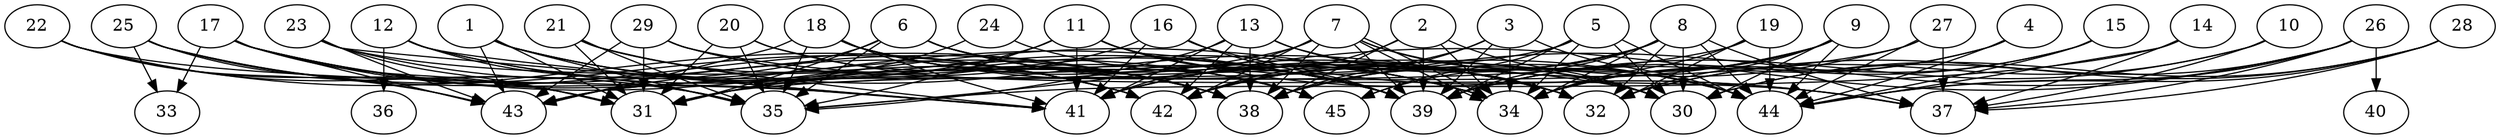 // DAG automatically generated by daggen at Thu Oct  3 14:07:25 2019
// ./daggen --dot -n 45 --ccr 0.3 --fat 0.9 --regular 0.9 --density 0.5 --mindata 5242880 --maxdata 52428800 
digraph G {
  1 [size="53551787", alpha="0.19", expect_size="16065536"] 
  1 -> 31 [size ="16065536"]
  1 -> 34 [size ="16065536"]
  1 -> 35 [size ="16065536"]
  1 -> 39 [size ="16065536"]
  1 -> 43 [size ="16065536"]
  1 -> 45 [size ="16065536"]
  2 [size="157767680", alpha="0.12", expect_size="47330304"] 
  2 -> 30 [size ="47330304"]
  2 -> 34 [size ="47330304"]
  2 -> 38 [size ="47330304"]
  2 -> 39 [size ="47330304"]
  2 -> 42 [size ="47330304"]
  3 [size="41878187", alpha="0.11", expect_size="12563456"] 
  3 -> 34 [size ="12563456"]
  3 -> 38 [size ="12563456"]
  3 -> 39 [size ="12563456"]
  3 -> 42 [size ="12563456"]
  3 -> 44 [size ="12563456"]
  4 [size="51647147", alpha="0.07", expect_size="15494144"] 
  4 -> 34 [size ="15494144"]
  4 -> 39 [size ="15494144"]
  4 -> 44 [size ="15494144"]
  5 [size="65283413", alpha="0.14", expect_size="19585024"] 
  5 -> 30 [size ="19585024"]
  5 -> 34 [size ="19585024"]
  5 -> 39 [size ="19585024"]
  5 -> 43 [size ="19585024"]
  5 -> 44 [size ="19585024"]
  5 -> 45 [size ="19585024"]
  6 [size="85729280", alpha="0.03", expect_size="25718784"] 
  6 -> 31 [size ="25718784"]
  6 -> 32 [size ="25718784"]
  6 -> 34 [size ="25718784"]
  6 -> 35 [size ="25718784"]
  6 -> 43 [size ="25718784"]
  6 -> 44 [size ="25718784"]
  6 -> 45 [size ="25718784"]
  7 [size="129604267", alpha="0.12", expect_size="38881280"] 
  7 -> 30 [size ="38881280"]
  7 -> 34 [size ="38881280"]
  7 -> 34 [size ="38881280"]
  7 -> 35 [size ="38881280"]
  7 -> 38 [size ="38881280"]
  7 -> 39 [size ="38881280"]
  7 -> 41 [size ="38881280"]
  7 -> 42 [size ="38881280"]
  7 -> 44 [size ="38881280"]
  8 [size="53998933", alpha="0.13", expect_size="16199680"] 
  8 -> 30 [size ="16199680"]
  8 -> 32 [size ="16199680"]
  8 -> 34 [size ="16199680"]
  8 -> 37 [size ="16199680"]
  8 -> 38 [size ="16199680"]
  8 -> 39 [size ="16199680"]
  8 -> 41 [size ="16199680"]
  8 -> 42 [size ="16199680"]
  8 -> 44 [size ="16199680"]
  8 -> 45 [size ="16199680"]
  9 [size="52811093", alpha="0.07", expect_size="15843328"] 
  9 -> 30 [size ="15843328"]
  9 -> 32 [size ="15843328"]
  9 -> 34 [size ="15843328"]
  9 -> 38 [size ="15843328"]
  9 -> 41 [size ="15843328"]
  9 -> 44 [size ="15843328"]
  10 [size="164802560", alpha="0.13", expect_size="49440768"] 
  10 -> 32 [size ="49440768"]
  10 -> 37 [size ="49440768"]
  10 -> 39 [size ="49440768"]
  11 [size="99587413", alpha="0.04", expect_size="29876224"] 
  11 -> 31 [size ="29876224"]
  11 -> 35 [size ="29876224"]
  11 -> 37 [size ="29876224"]
  11 -> 39 [size ="29876224"]
  11 -> 41 [size ="29876224"]
  11 -> 44 [size ="29876224"]
  12 [size="94621013", alpha="0.18", expect_size="28386304"] 
  12 -> 35 [size ="28386304"]
  12 -> 36 [size ="28386304"]
  12 -> 38 [size ="28386304"]
  12 -> 39 [size ="28386304"]
  12 -> 41 [size ="28386304"]
  13 [size="30190933", alpha="0.05", expect_size="9057280"] 
  13 -> 32 [size ="9057280"]
  13 -> 35 [size ="9057280"]
  13 -> 38 [size ="9057280"]
  13 -> 41 [size ="9057280"]
  13 -> 42 [size ="9057280"]
  13 -> 44 [size ="9057280"]
  14 [size="114834773", alpha="0.13", expect_size="34450432"] 
  14 -> 35 [size ="34450432"]
  14 -> 37 [size ="34450432"]
  14 -> 44 [size ="34450432"]
  15 [size="171407360", alpha="0.02", expect_size="51422208"] 
  15 -> 34 [size ="51422208"]
  15 -> 39 [size ="51422208"]
  15 -> 44 [size ="51422208"]
  16 [size="126412800", alpha="0.01", expect_size="37923840"] 
  16 -> 31 [size ="37923840"]
  16 -> 37 [size ="37923840"]
  16 -> 39 [size ="37923840"]
  16 -> 41 [size ="37923840"]
  17 [size="149568853", alpha="0.14", expect_size="44870656"] 
  17 -> 31 [size ="44870656"]
  17 -> 33 [size ="44870656"]
  17 -> 34 [size ="44870656"]
  17 -> 38 [size ="44870656"]
  17 -> 39 [size ="44870656"]
  17 -> 41 [size ="44870656"]
  17 -> 43 [size ="44870656"]
  18 [size="89152853", alpha="0.04", expect_size="26745856"] 
  18 -> 30 [size ="26745856"]
  18 -> 34 [size ="26745856"]
  18 -> 35 [size ="26745856"]
  18 -> 38 [size ="26745856"]
  18 -> 39 [size ="26745856"]
  18 -> 41 [size ="26745856"]
  18 -> 43 [size ="26745856"]
  19 [size="35136853", alpha="0.08", expect_size="10541056"] 
  19 -> 32 [size ="10541056"]
  19 -> 34 [size ="10541056"]
  19 -> 43 [size ="10541056"]
  19 -> 44 [size ="10541056"]
  20 [size="88285867", alpha="0.01", expect_size="26485760"] 
  20 -> 31 [size ="26485760"]
  20 -> 32 [size ="26485760"]
  20 -> 35 [size ="26485760"]
  20 -> 38 [size ="26485760"]
  21 [size="36908373", alpha="0.19", expect_size="11072512"] 
  21 -> 31 [size ="11072512"]
  21 -> 32 [size ="11072512"]
  21 -> 35 [size ="11072512"]
  21 -> 41 [size ="11072512"]
  21 -> 42 [size ="11072512"]
  22 [size="67911680", alpha="0.14", expect_size="20373504"] 
  22 -> 31 [size ="20373504"]
  22 -> 35 [size ="20373504"]
  22 -> 41 [size ="20373504"]
  22 -> 42 [size ="20373504"]
  22 -> 43 [size ="20373504"]
  23 [size="55265280", alpha="0.13", expect_size="16579584"] 
  23 -> 30 [size ="16579584"]
  23 -> 31 [size ="16579584"]
  23 -> 41 [size ="16579584"]
  23 -> 42 [size ="16579584"]
  23 -> 43 [size ="16579584"]
  24 [size="92542293", alpha="0.15", expect_size="27762688"] 
  24 -> 31 [size ="27762688"]
  24 -> 32 [size ="27762688"]
  25 [size="34283520", alpha="0.04", expect_size="10285056"] 
  25 -> 33 [size ="10285056"]
  25 -> 35 [size ="10285056"]
  25 -> 38 [size ="10285056"]
  25 -> 42 [size ="10285056"]
  25 -> 43 [size ="10285056"]
  26 [size="48001707", alpha="0.02", expect_size="14400512"] 
  26 -> 30 [size ="14400512"]
  26 -> 37 [size ="14400512"]
  26 -> 38 [size ="14400512"]
  26 -> 40 [size ="14400512"]
  26 -> 41 [size ="14400512"]
  26 -> 44 [size ="14400512"]
  27 [size="57774080", alpha="0.14", expect_size="17332224"] 
  27 -> 31 [size ="17332224"]
  27 -> 37 [size ="17332224"]
  27 -> 42 [size ="17332224"]
  27 -> 44 [size ="17332224"]
  28 [size="167642453", alpha="0.10", expect_size="50292736"] 
  28 -> 30 [size ="50292736"]
  28 -> 32 [size ="50292736"]
  28 -> 37 [size ="50292736"]
  28 -> 44 [size ="50292736"]
  29 [size="42171733", alpha="0.11", expect_size="12651520"] 
  29 -> 31 [size ="12651520"]
  29 -> 37 [size ="12651520"]
  29 -> 38 [size ="12651520"]
  29 -> 43 [size ="12651520"]
  29 -> 45 [size ="12651520"]
  30 [size="107386880", alpha="0.11", expect_size="32216064"] 
  31 [size="117149013", alpha="0.01", expect_size="35144704"] 
  32 [size="107533653", alpha="0.01", expect_size="32260096"] 
  33 [size="61549227", alpha="0.03", expect_size="18464768"] 
  34 [size="160884053", alpha="0.17", expect_size="48265216"] 
  35 [size="125139627", alpha="0.10", expect_size="37541888"] 
  36 [size="159412907", alpha="0.18", expect_size="47823872"] 
  37 [size="174673920", alpha="0.02", expect_size="52402176"] 
  38 [size="125764267", alpha="0.15", expect_size="37729280"] 
  39 [size="49210027", alpha="0.11", expect_size="14763008"] 
  40 [size="137635840", alpha="0.15", expect_size="41290752"] 
  41 [size="66505387", alpha="0.02", expect_size="19951616"] 
  42 [size="75223040", alpha="0.16", expect_size="22566912"] 
  43 [size="83647147", alpha="0.14", expect_size="25094144"] 
  44 [size="104495787", alpha="0.02", expect_size="31348736"] 
  45 [size="77844480", alpha="0.11", expect_size="23353344"] 
}
